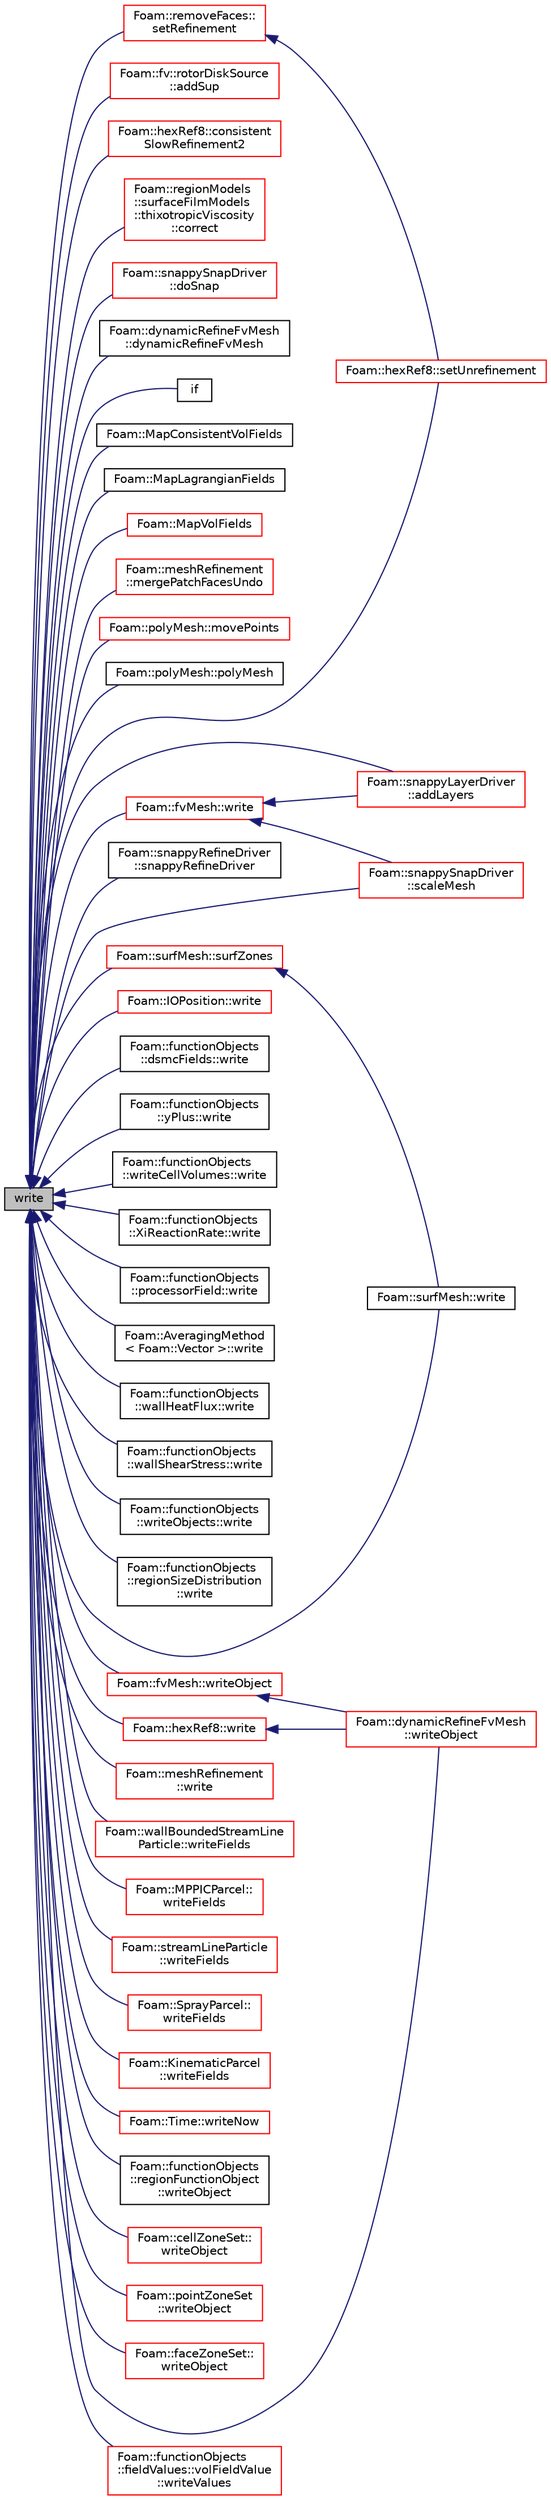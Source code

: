 digraph "write"
{
  bgcolor="transparent";
  edge [fontname="Helvetica",fontsize="10",labelfontname="Helvetica",labelfontsize="10"];
  node [fontname="Helvetica",fontsize="10",shape=record];
  rankdir="LR";
  Node19291 [label="write",height=0.2,width=0.4,color="black", fillcolor="grey75", style="filled", fontcolor="black"];
  Node19291 -> Node19292 [dir="back",color="midnightblue",fontsize="10",style="solid",fontname="Helvetica"];
  Node19292 [label="Foam::snappyLayerDriver\l::addLayers",height=0.2,width=0.4,color="red",URL="$a25909.html#a2654851d1ffedc26e8ff1424f7097ba6",tooltip="Add cell layers. "];
  Node19291 -> Node19295 [dir="back",color="midnightblue",fontsize="10",style="solid",fontname="Helvetica"];
  Node19295 [label="Foam::fv::rotorDiskSource\l::addSup",height=0.2,width=0.4,color="red",URL="$a24629.html#acc46a837211b94ef481dfe3c66ea3a87",tooltip="Source term to momentum equation. "];
  Node19291 -> Node19297 [dir="back",color="midnightblue",fontsize="10",style="solid",fontname="Helvetica"];
  Node19297 [label="Foam::hexRef8::consistent\lSlowRefinement2",height=0.2,width=0.4,color="red",URL="$a22413.html#aeb8716163dcd0280ef71a13d2f7814a8",tooltip="Like consistentSlowRefinement but uses different meshWave. "];
  Node19291 -> Node19302 [dir="back",color="midnightblue",fontsize="10",style="solid",fontname="Helvetica"];
  Node19302 [label="Foam::regionModels\l::surfaceFilmModels\l::thixotropicViscosity\l::correct",height=0.2,width=0.4,color="red",URL="$a30229.html#a2e639533765b4cde1bd3d0f0c528aa6c",tooltip="Correct. "];
  Node19291 -> Node19304 [dir="back",color="midnightblue",fontsize="10",style="solid",fontname="Helvetica"];
  Node19304 [label="Foam::snappySnapDriver\l::doSnap",height=0.2,width=0.4,color="red",URL="$a25921.html#adf0870a8be4483ecdb73b26b20d027ee"];
  Node19291 -> Node19316 [dir="back",color="midnightblue",fontsize="10",style="solid",fontname="Helvetica"];
  Node19316 [label="Foam::dynamicRefineFvMesh\l::dynamicRefineFvMesh",height=0.2,width=0.4,color="black",URL="$a22109.html#adb7d4548e6fcf38f86bf13798cef53eb",tooltip="Construct from IOobject. "];
  Node19291 -> Node19317 [dir="back",color="midnightblue",fontsize="10",style="solid",fontname="Helvetica"];
  Node19317 [label="if",height=0.2,width=0.4,color="black",URL="$a39104.html#a933d9734286956bc9df9a9a17450231c"];
  Node19291 -> Node19318 [dir="back",color="midnightblue",fontsize="10",style="solid",fontname="Helvetica"];
  Node19318 [label="Foam::MapConsistentVolFields",height=0.2,width=0.4,color="black",URL="$a21851.html#aac4e9da9d87e049a6ceedd87d44d0e1e"];
  Node19291 -> Node19319 [dir="back",color="midnightblue",fontsize="10",style="solid",fontname="Helvetica"];
  Node19319 [label="Foam::MapLagrangianFields",height=0.2,width=0.4,color="black",URL="$a21851.html#aa4c2477241512930dc343a71a890feb3",tooltip="Gets the indices of (source)particles that have been appended to the. "];
  Node19291 -> Node19320 [dir="back",color="midnightblue",fontsize="10",style="solid",fontname="Helvetica"];
  Node19320 [label="Foam::MapVolFields",height=0.2,width=0.4,color="red",URL="$a21851.html#a1d6f6e241e1c37496af8a46df442780b"];
  Node19291 -> Node19323 [dir="back",color="midnightblue",fontsize="10",style="solid",fontname="Helvetica"];
  Node19323 [label="Foam::meshRefinement\l::mergePatchFacesUndo",height=0.2,width=0.4,color="red",URL="$a25857.html#a46abeca243f55035145fe45edc956bef",tooltip="Merge coplanar faces. preserveFaces is != -1 for faces. "];
  Node19291 -> Node19325 [dir="back",color="midnightblue",fontsize="10",style="solid",fontname="Helvetica"];
  Node19325 [label="Foam::polyMesh::movePoints",height=0.2,width=0.4,color="red",URL="$a28565.html#a3693c648bea2e99054cbbb75d4bf4e4d",tooltip="Move points, returns volumes swept by faces in motion. "];
  Node19291 -> Node19368 [dir="back",color="midnightblue",fontsize="10",style="solid",fontname="Helvetica"];
  Node19368 [label="Foam::polyMesh::polyMesh",height=0.2,width=0.4,color="black",URL="$a28565.html#a86bfdf5a1dd18f6959dc33e02dbe89c1",tooltip="Construct from IOobject. "];
  Node19291 -> Node19306 [dir="back",color="midnightblue",fontsize="10",style="solid",fontname="Helvetica"];
  Node19306 [label="Foam::snappySnapDriver\l::scaleMesh",height=0.2,width=0.4,color="red",URL="$a25921.html#a4b8f2c5757f4d8cd95f8e1830e44c179",tooltip="Do the hard work: move the mesh according to displacement,. "];
  Node19291 -> Node19369 [dir="back",color="midnightblue",fontsize="10",style="solid",fontname="Helvetica"];
  Node19369 [label="Foam::removeFaces::\lsetRefinement",height=0.2,width=0.4,color="red",URL="$a22465.html#aa64a3bc5eb9317256be6646095e690d9",tooltip="Play commands into polyTopoChange to remove faces. "];
  Node19369 -> Node19370 [dir="back",color="midnightblue",fontsize="10",style="solid",fontname="Helvetica"];
  Node19370 [label="Foam::hexRef8::setUnrefinement",height=0.2,width=0.4,color="red",URL="$a22413.html#aa4246c753057abd6ecf4b510ee30bd99",tooltip="Remove some refinement. Needs to be supplied output of. "];
  Node19291 -> Node19370 [dir="back",color="midnightblue",fontsize="10",style="solid",fontname="Helvetica"];
  Node19291 -> Node19375 [dir="back",color="midnightblue",fontsize="10",style="solid",fontname="Helvetica"];
  Node19375 [label="Foam::snappyRefineDriver\l::snappyRefineDriver",height=0.2,width=0.4,color="black",URL="$a25917.html#a5675da79b1a5d194aa113611d3b9e024",tooltip="Construct from components. "];
  Node19291 -> Node19376 [dir="back",color="midnightblue",fontsize="10",style="solid",fontname="Helvetica"];
  Node19376 [label="Foam::surfMesh::surfZones",height=0.2,width=0.4,color="red",URL="$a30961.html#ac9d5ad1a3400361b0cf661628bd78549",tooltip="Return surface zones. "];
  Node19376 -> Node19378 [dir="back",color="midnightblue",fontsize="10",style="solid",fontname="Helvetica"];
  Node19378 [label="Foam::surfMesh::write",height=0.2,width=0.4,color="black",URL="$a30961.html#a2cf877cb99cea4babe90c09bec072732",tooltip="Write to file. "];
  Node19291 -> Node19379 [dir="back",color="midnightblue",fontsize="10",style="solid",fontname="Helvetica"];
  Node19379 [label="Foam::IOPosition::write",height=0.2,width=0.4,color="red",URL="$a24701.html#ad48b7b943e88478c15879659cce7aebc",tooltip="Write using setting from DB. "];
  Node19291 -> Node19399 [dir="back",color="midnightblue",fontsize="10",style="solid",fontname="Helvetica"];
  Node19399 [label="Foam::functionObjects\l::dsmcFields::write",height=0.2,width=0.4,color="black",URL="$a24373.html#ae8f6374e29a250261b3979bbd6e5cb40",tooltip="Calculate and write the DSMC fields. "];
  Node19291 -> Node19400 [dir="back",color="midnightblue",fontsize="10",style="solid",fontname="Helvetica"];
  Node19400 [label="Foam::functionObjects\l::yPlus::write",height=0.2,width=0.4,color="black",URL="$a24357.html#ae8f6374e29a250261b3979bbd6e5cb40",tooltip="Write the yPlus field. "];
  Node19291 -> Node19401 [dir="back",color="midnightblue",fontsize="10",style="solid",fontname="Helvetica"];
  Node19401 [label="Foam::functionObjects\l::writeCellVolumes::write",height=0.2,width=0.4,color="black",URL="$a24349.html#ae8f6374e29a250261b3979bbd6e5cb40",tooltip="Write the cell-centre fields. "];
  Node19291 -> Node19402 [dir="back",color="midnightblue",fontsize="10",style="solid",fontname="Helvetica"];
  Node19402 [label="Foam::functionObjects\l::XiReactionRate::write",height=0.2,width=0.4,color="black",URL="$a24353.html#ae8f6374e29a250261b3979bbd6e5cb40",tooltip="Write the cell-centre fields. "];
  Node19291 -> Node19403 [dir="back",color="midnightblue",fontsize="10",style="solid",fontname="Helvetica"];
  Node19403 [label="Foam::functionObjects\l::processorField::write",height=0.2,width=0.4,color="black",URL="$a24245.html#ae8f6374e29a250261b3979bbd6e5cb40",tooltip="Write the processorID field. "];
  Node19291 -> Node19404 [dir="back",color="midnightblue",fontsize="10",style="solid",fontname="Helvetica"];
  Node19404 [label="Foam::AveragingMethod\l\< Foam::Vector \>::write",height=0.2,width=0.4,color="black",URL="$a25025.html#ad48b7b943e88478c15879659cce7aebc",tooltip="Write using setting from DB. "];
  Node19291 -> Node19405 [dir="back",color="midnightblue",fontsize="10",style="solid",fontname="Helvetica"];
  Node19405 [label="Foam::functionObjects\l::wallHeatFlux::write",height=0.2,width=0.4,color="black",URL="$a24337.html#ae8f6374e29a250261b3979bbd6e5cb40",tooltip="Write the wall heat-flux. "];
  Node19291 -> Node19406 [dir="back",color="midnightblue",fontsize="10",style="solid",fontname="Helvetica"];
  Node19406 [label="Foam::functionObjects\l::wallShearStress::write",height=0.2,width=0.4,color="black",URL="$a24341.html#ae8f6374e29a250261b3979bbd6e5cb40",tooltip="Write the wall shear-stress. "];
  Node19291 -> Node19407 [dir="back",color="midnightblue",fontsize="10",style="solid",fontname="Helvetica"];
  Node19407 [label="Foam::functionObjects\l::writeObjects::write",height=0.2,width=0.4,color="black",URL="$a24417.html#ae8f6374e29a250261b3979bbd6e5cb40",tooltip="Write the registered objects. "];
  Node19291 -> Node19378 [dir="back",color="midnightblue",fontsize="10",style="solid",fontname="Helvetica"];
  Node19291 -> Node19408 [dir="back",color="midnightblue",fontsize="10",style="solid",fontname="Helvetica"];
  Node19408 [label="Foam::functionObjects\l::regionSizeDistribution\l::write",height=0.2,width=0.4,color="black",URL="$a24265.html#ae8f6374e29a250261b3979bbd6e5cb40",tooltip="Calculate the regionSizeDistribution and write. "];
  Node19291 -> Node19409 [dir="back",color="midnightblue",fontsize="10",style="solid",fontname="Helvetica"];
  Node19409 [label="Foam::fvMesh::write",height=0.2,width=0.4,color="red",URL="$a23593.html#ad48b7b943e88478c15879659cce7aebc",tooltip="Write mesh using IO settings from time. "];
  Node19409 -> Node19292 [dir="back",color="midnightblue",fontsize="10",style="solid",fontname="Helvetica"];
  Node19409 -> Node19306 [dir="back",color="midnightblue",fontsize="10",style="solid",fontname="Helvetica"];
  Node19291 -> Node21192 [dir="back",color="midnightblue",fontsize="10",style="solid",fontname="Helvetica"];
  Node21192 [label="Foam::hexRef8::write",height=0.2,width=0.4,color="red",URL="$a22413.html#ad48b7b943e88478c15879659cce7aebc",tooltip="Force writing refinement+history to polyMesh directory. "];
  Node21192 -> Node21058 [dir="back",color="midnightblue",fontsize="10",style="solid",fontname="Helvetica"];
  Node21058 [label="Foam::dynamicRefineFvMesh\l::writeObject",height=0.2,width=0.4,color="red",URL="$a22109.html#aac52c08633b4e1e66bc6fb382b7ec674",tooltip="Write using given format, version and compression. "];
  Node19291 -> Node21193 [dir="back",color="midnightblue",fontsize="10",style="solid",fontname="Helvetica"];
  Node21193 [label="Foam::meshRefinement\l::write",height=0.2,width=0.4,color="red",URL="$a25857.html#ad48b7b943e88478c15879659cce7aebc",tooltip="Write mesh and all data. "];
  Node19291 -> Node19396 [dir="back",color="midnightblue",fontsize="10",style="solid",fontname="Helvetica"];
  Node19396 [label="Foam::wallBoundedStreamLine\lParticle::writeFields",height=0.2,width=0.4,color="red",URL="$a24321.html#a25e85e5addaa945c0e2de4205d3662e9",tooltip="Write. "];
  Node19291 -> Node21040 [dir="back",color="midnightblue",fontsize="10",style="solid",fontname="Helvetica"];
  Node21040 [label="Foam::MPPICParcel::\lwriteFields",height=0.2,width=0.4,color="red",URL="$a25021.html#a906eddb9c2a5710c531a5a57276cc18e",tooltip="Write. "];
  Node19291 -> Node19384 [dir="back",color="midnightblue",fontsize="10",style="solid",fontname="Helvetica"];
  Node19384 [label="Foam::streamLineParticle\l::writeFields",height=0.2,width=0.4,color="red",URL="$a24277.html#a0fcb040c7c92b8688ec467a198591e80",tooltip="Write. "];
  Node19291 -> Node21050 [dir="back",color="midnightblue",fontsize="10",style="solid",fontname="Helvetica"];
  Node21050 [label="Foam::SprayParcel::\lwriteFields",height=0.2,width=0.4,color="red",URL="$a25665.html#a64adf0008b4736131ce199c3a2c5ffd7",tooltip="Write. "];
  Node19291 -> Node21053 [dir="back",color="midnightblue",fontsize="10",style="solid",fontname="Helvetica"];
  Node21053 [label="Foam::KinematicParcel\l::writeFields",height=0.2,width=0.4,color="red",URL="$a25005.html#a906eddb9c2a5710c531a5a57276cc18e",tooltip="Write. "];
  Node19291 -> Node21195 [dir="back",color="midnightblue",fontsize="10",style="solid",fontname="Helvetica"];
  Node21195 [label="Foam::Time::writeNow",height=0.2,width=0.4,color="red",URL="$a27457.html#a2a74d99f32295800848e7bb1685a8389",tooltip="Write the objects now (not at end of iteration) and continue. "];
  Node19291 -> Node21197 [dir="back",color="midnightblue",fontsize="10",style="solid",fontname="Helvetica"];
  Node21197 [label="Foam::functionObjects\l::regionFunctionObject\l::writeObject",height=0.2,width=0.4,color="black",URL="$a27233.html#aa59ad832f75ce152696fd17f3f98f0c3",tooltip="Write field if present in objectRegistry. "];
  Node19291 -> Node21198 [dir="back",color="midnightblue",fontsize="10",style="solid",fontname="Helvetica"];
  Node21198 [label="Foam::cellZoneSet::\lwriteObject",height=0.2,width=0.4,color="red",URL="$a26577.html#ad29090f3bdbff43fd95fa2d856219b5f",tooltip="Write cellZone. "];
  Node19291 -> Node21200 [dir="back",color="midnightblue",fontsize="10",style="solid",fontname="Helvetica"];
  Node21200 [label="Foam::pointZoneSet\l::writeObject",height=0.2,width=0.4,color="red",URL="$a26593.html#ad29090f3bdbff43fd95fa2d856219b5f",tooltip="Write pointZone. "];
  Node19291 -> Node21202 [dir="back",color="midnightblue",fontsize="10",style="solid",fontname="Helvetica"];
  Node21202 [label="Foam::faceZoneSet::\lwriteObject",height=0.2,width=0.4,color="red",URL="$a26585.html#ad29090f3bdbff43fd95fa2d856219b5f",tooltip="Write faceZone. "];
  Node19291 -> Node21058 [dir="back",color="midnightblue",fontsize="10",style="solid",fontname="Helvetica"];
  Node19291 -> Node21056 [dir="back",color="midnightblue",fontsize="10",style="solid",fontname="Helvetica"];
  Node21056 [label="Foam::fvMesh::writeObject",height=0.2,width=0.4,color="red",URL="$a23593.html#aac52c08633b4e1e66bc6fb382b7ec674",tooltip="Write the underlying polyMesh and other data. "];
  Node21056 -> Node21058 [dir="back",color="midnightblue",fontsize="10",style="solid",fontname="Helvetica"];
  Node19291 -> Node21204 [dir="back",color="midnightblue",fontsize="10",style="solid",fontname="Helvetica"];
  Node21204 [label="Foam::functionObjects\l::fieldValues::volFieldValue\l::writeValues",height=0.2,width=0.4,color="red",URL="$a24189.html#ade715efe7f733d1a81af0fe2bf31cf20",tooltip="Templated helper function to output field values. "];
}
